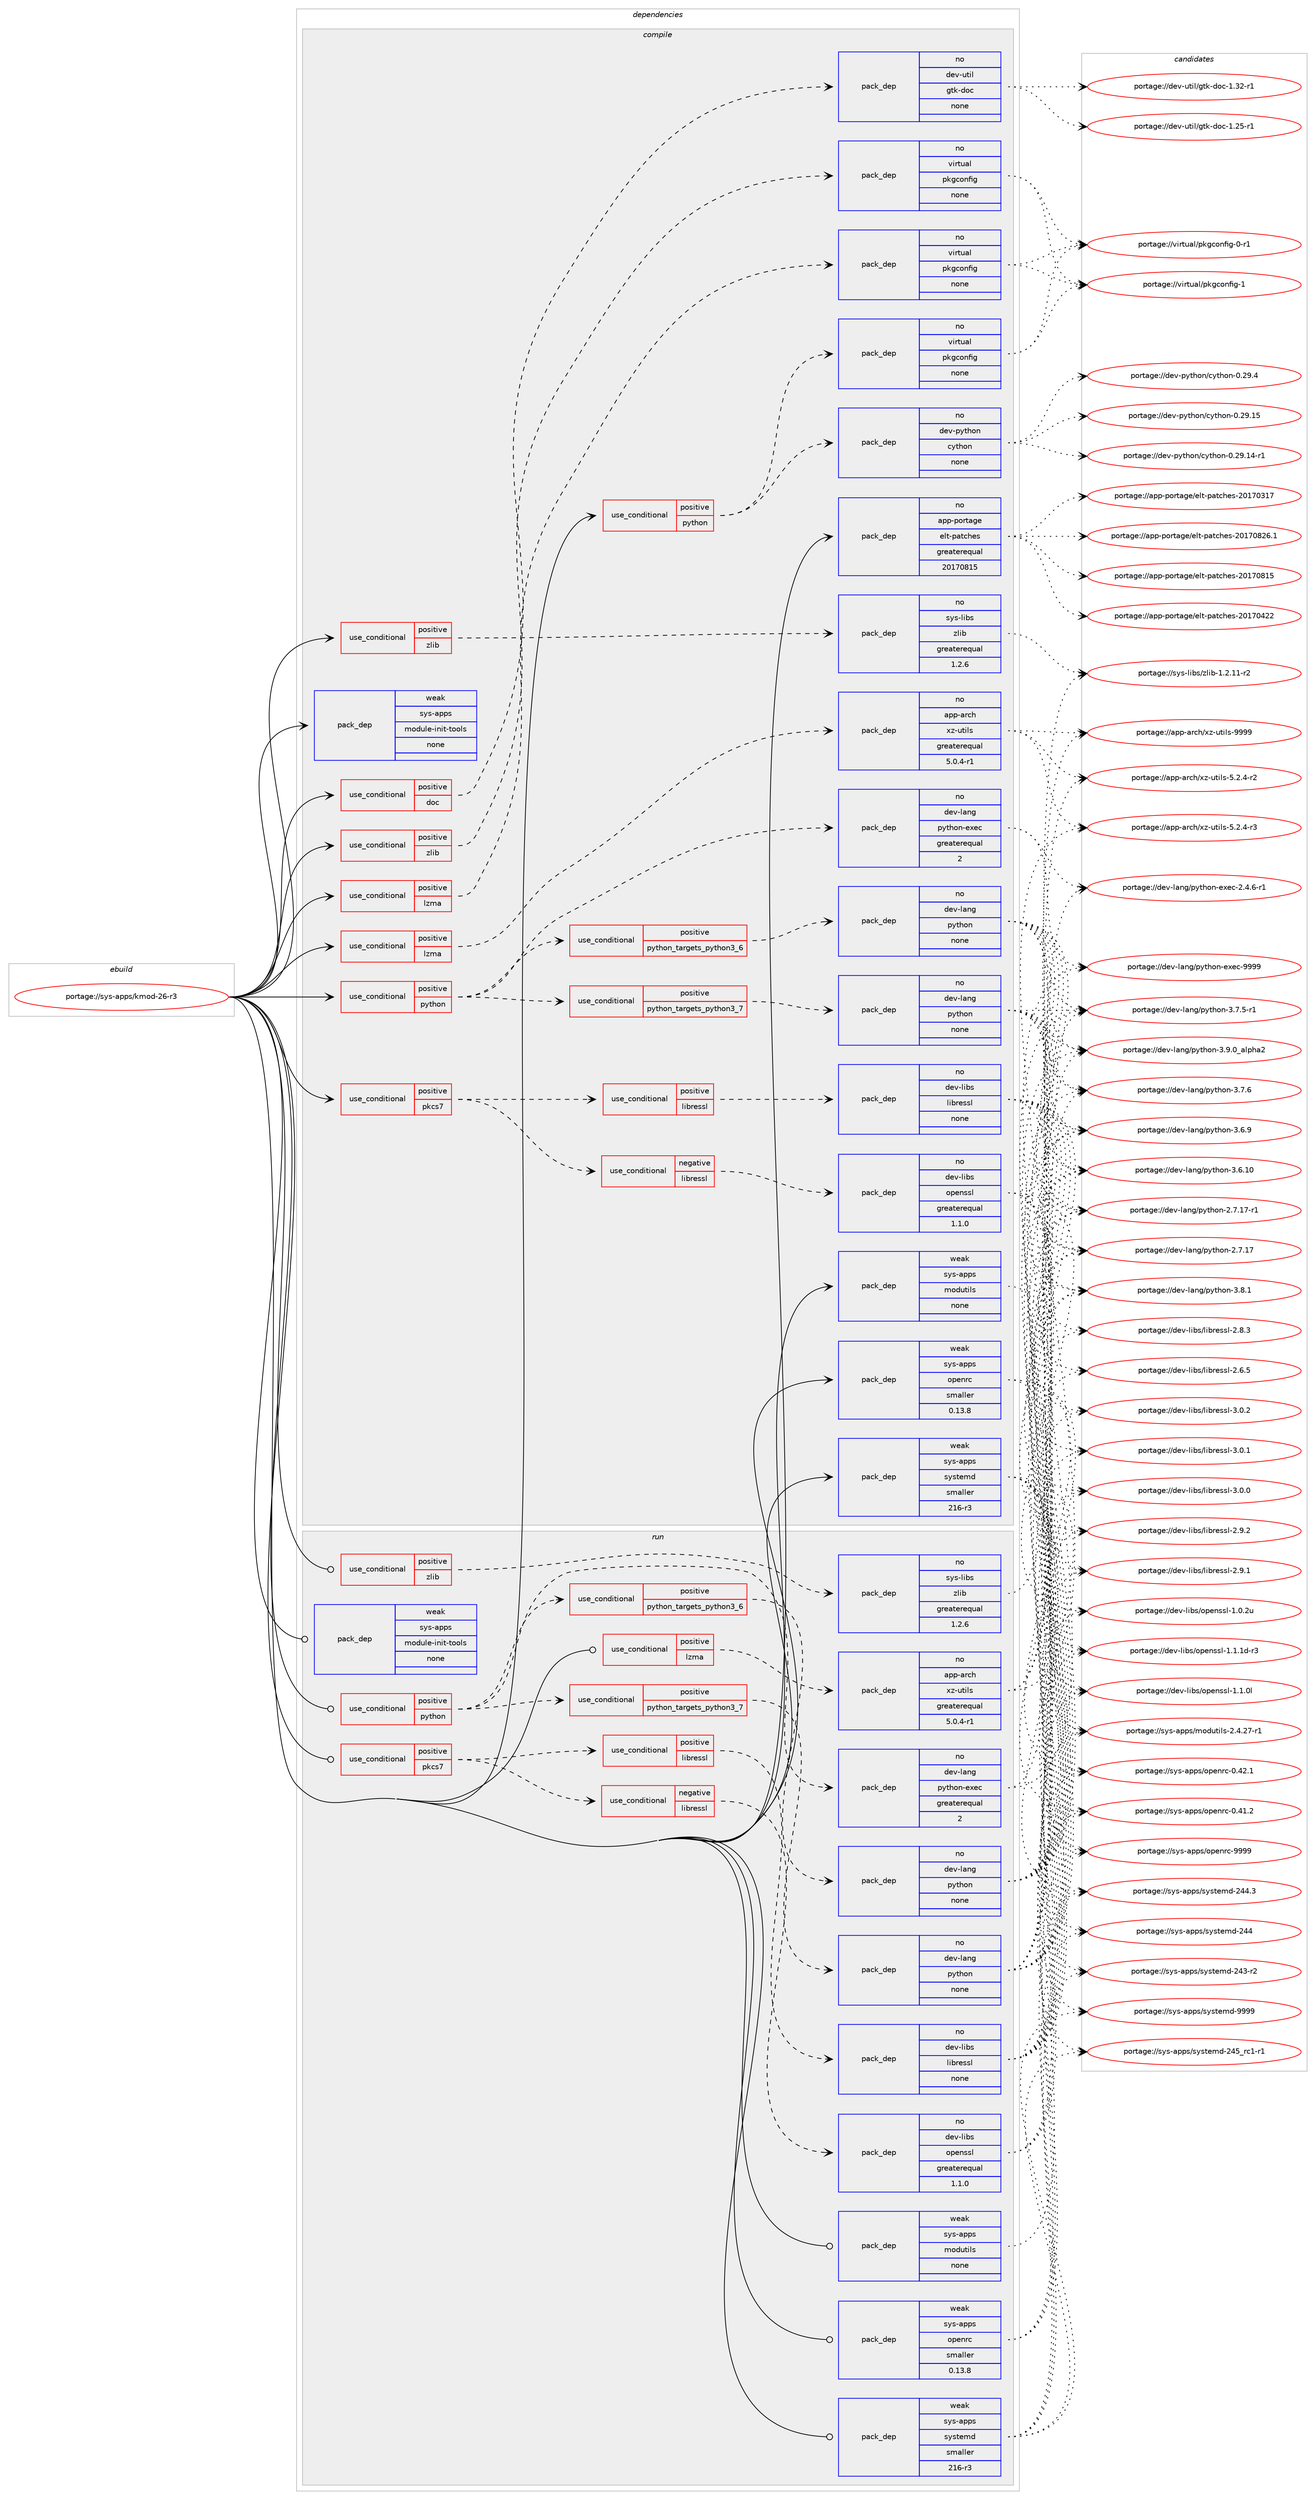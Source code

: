 digraph prolog {

# *************
# Graph options
# *************

newrank=true;
concentrate=true;
compound=true;
graph [rankdir=LR,fontname=Helvetica,fontsize=10,ranksep=1.5];#, ranksep=2.5, nodesep=0.2];
edge  [arrowhead=vee];
node  [fontname=Helvetica,fontsize=10];

# **********
# The ebuild
# **********

subgraph cluster_leftcol {
color=gray;
rank=same;
label=<<i>ebuild</i>>;
id [label="portage://sys-apps/kmod-26-r3", color=red, width=4, href="../sys-apps/kmod-26-r3.svg"];
}

# ****************
# The dependencies
# ****************

subgraph cluster_midcol {
color=gray;
label=<<i>dependencies</i>>;
subgraph cluster_compile {
fillcolor="#eeeeee";
style=filled;
label=<<i>compile</i>>;
subgraph cond9142 {
dependency43656 [label=<<TABLE BORDER="0" CELLBORDER="1" CELLSPACING="0" CELLPADDING="4"><TR><TD ROWSPAN="3" CELLPADDING="10">use_conditional</TD></TR><TR><TD>positive</TD></TR><TR><TD>doc</TD></TR></TABLE>>, shape=none, color=red];
subgraph pack33495 {
dependency43657 [label=<<TABLE BORDER="0" CELLBORDER="1" CELLSPACING="0" CELLPADDING="4" WIDTH="220"><TR><TD ROWSPAN="6" CELLPADDING="30">pack_dep</TD></TR><TR><TD WIDTH="110">no</TD></TR><TR><TD>dev-util</TD></TR><TR><TD>gtk-doc</TD></TR><TR><TD>none</TD></TR><TR><TD></TD></TR></TABLE>>, shape=none, color=blue];
}
dependency43656:e -> dependency43657:w [weight=20,style="dashed",arrowhead="vee"];
}
id:e -> dependency43656:w [weight=20,style="solid",arrowhead="vee"];
subgraph cond9143 {
dependency43658 [label=<<TABLE BORDER="0" CELLBORDER="1" CELLSPACING="0" CELLPADDING="4"><TR><TD ROWSPAN="3" CELLPADDING="10">use_conditional</TD></TR><TR><TD>positive</TD></TR><TR><TD>lzma</TD></TR></TABLE>>, shape=none, color=red];
subgraph pack33496 {
dependency43659 [label=<<TABLE BORDER="0" CELLBORDER="1" CELLSPACING="0" CELLPADDING="4" WIDTH="220"><TR><TD ROWSPAN="6" CELLPADDING="30">pack_dep</TD></TR><TR><TD WIDTH="110">no</TD></TR><TR><TD>app-arch</TD></TR><TR><TD>xz-utils</TD></TR><TR><TD>greaterequal</TD></TR><TR><TD>5.0.4-r1</TD></TR></TABLE>>, shape=none, color=blue];
}
dependency43658:e -> dependency43659:w [weight=20,style="dashed",arrowhead="vee"];
}
id:e -> dependency43658:w [weight=20,style="solid",arrowhead="vee"];
subgraph cond9144 {
dependency43660 [label=<<TABLE BORDER="0" CELLBORDER="1" CELLSPACING="0" CELLPADDING="4"><TR><TD ROWSPAN="3" CELLPADDING="10">use_conditional</TD></TR><TR><TD>positive</TD></TR><TR><TD>lzma</TD></TR></TABLE>>, shape=none, color=red];
subgraph pack33497 {
dependency43661 [label=<<TABLE BORDER="0" CELLBORDER="1" CELLSPACING="0" CELLPADDING="4" WIDTH="220"><TR><TD ROWSPAN="6" CELLPADDING="30">pack_dep</TD></TR><TR><TD WIDTH="110">no</TD></TR><TR><TD>virtual</TD></TR><TR><TD>pkgconfig</TD></TR><TR><TD>none</TD></TR><TR><TD></TD></TR></TABLE>>, shape=none, color=blue];
}
dependency43660:e -> dependency43661:w [weight=20,style="dashed",arrowhead="vee"];
}
id:e -> dependency43660:w [weight=20,style="solid",arrowhead="vee"];
subgraph cond9145 {
dependency43662 [label=<<TABLE BORDER="0" CELLBORDER="1" CELLSPACING="0" CELLPADDING="4"><TR><TD ROWSPAN="3" CELLPADDING="10">use_conditional</TD></TR><TR><TD>positive</TD></TR><TR><TD>pkcs7</TD></TR></TABLE>>, shape=none, color=red];
subgraph cond9146 {
dependency43663 [label=<<TABLE BORDER="0" CELLBORDER="1" CELLSPACING="0" CELLPADDING="4"><TR><TD ROWSPAN="3" CELLPADDING="10">use_conditional</TD></TR><TR><TD>negative</TD></TR><TR><TD>libressl</TD></TR></TABLE>>, shape=none, color=red];
subgraph pack33498 {
dependency43664 [label=<<TABLE BORDER="0" CELLBORDER="1" CELLSPACING="0" CELLPADDING="4" WIDTH="220"><TR><TD ROWSPAN="6" CELLPADDING="30">pack_dep</TD></TR><TR><TD WIDTH="110">no</TD></TR><TR><TD>dev-libs</TD></TR><TR><TD>openssl</TD></TR><TR><TD>greaterequal</TD></TR><TR><TD>1.1.0</TD></TR></TABLE>>, shape=none, color=blue];
}
dependency43663:e -> dependency43664:w [weight=20,style="dashed",arrowhead="vee"];
}
dependency43662:e -> dependency43663:w [weight=20,style="dashed",arrowhead="vee"];
subgraph cond9147 {
dependency43665 [label=<<TABLE BORDER="0" CELLBORDER="1" CELLSPACING="0" CELLPADDING="4"><TR><TD ROWSPAN="3" CELLPADDING="10">use_conditional</TD></TR><TR><TD>positive</TD></TR><TR><TD>libressl</TD></TR></TABLE>>, shape=none, color=red];
subgraph pack33499 {
dependency43666 [label=<<TABLE BORDER="0" CELLBORDER="1" CELLSPACING="0" CELLPADDING="4" WIDTH="220"><TR><TD ROWSPAN="6" CELLPADDING="30">pack_dep</TD></TR><TR><TD WIDTH="110">no</TD></TR><TR><TD>dev-libs</TD></TR><TR><TD>libressl</TD></TR><TR><TD>none</TD></TR><TR><TD></TD></TR></TABLE>>, shape=none, color=blue];
}
dependency43665:e -> dependency43666:w [weight=20,style="dashed",arrowhead="vee"];
}
dependency43662:e -> dependency43665:w [weight=20,style="dashed",arrowhead="vee"];
}
id:e -> dependency43662:w [weight=20,style="solid",arrowhead="vee"];
subgraph cond9148 {
dependency43667 [label=<<TABLE BORDER="0" CELLBORDER="1" CELLSPACING="0" CELLPADDING="4"><TR><TD ROWSPAN="3" CELLPADDING="10">use_conditional</TD></TR><TR><TD>positive</TD></TR><TR><TD>python</TD></TR></TABLE>>, shape=none, color=red];
subgraph cond9149 {
dependency43668 [label=<<TABLE BORDER="0" CELLBORDER="1" CELLSPACING="0" CELLPADDING="4"><TR><TD ROWSPAN="3" CELLPADDING="10">use_conditional</TD></TR><TR><TD>positive</TD></TR><TR><TD>python_targets_python3_6</TD></TR></TABLE>>, shape=none, color=red];
subgraph pack33500 {
dependency43669 [label=<<TABLE BORDER="0" CELLBORDER="1" CELLSPACING="0" CELLPADDING="4" WIDTH="220"><TR><TD ROWSPAN="6" CELLPADDING="30">pack_dep</TD></TR><TR><TD WIDTH="110">no</TD></TR><TR><TD>dev-lang</TD></TR><TR><TD>python</TD></TR><TR><TD>none</TD></TR><TR><TD></TD></TR></TABLE>>, shape=none, color=blue];
}
dependency43668:e -> dependency43669:w [weight=20,style="dashed",arrowhead="vee"];
}
dependency43667:e -> dependency43668:w [weight=20,style="dashed",arrowhead="vee"];
subgraph cond9150 {
dependency43670 [label=<<TABLE BORDER="0" CELLBORDER="1" CELLSPACING="0" CELLPADDING="4"><TR><TD ROWSPAN="3" CELLPADDING="10">use_conditional</TD></TR><TR><TD>positive</TD></TR><TR><TD>python_targets_python3_7</TD></TR></TABLE>>, shape=none, color=red];
subgraph pack33501 {
dependency43671 [label=<<TABLE BORDER="0" CELLBORDER="1" CELLSPACING="0" CELLPADDING="4" WIDTH="220"><TR><TD ROWSPAN="6" CELLPADDING="30">pack_dep</TD></TR><TR><TD WIDTH="110">no</TD></TR><TR><TD>dev-lang</TD></TR><TR><TD>python</TD></TR><TR><TD>none</TD></TR><TR><TD></TD></TR></TABLE>>, shape=none, color=blue];
}
dependency43670:e -> dependency43671:w [weight=20,style="dashed",arrowhead="vee"];
}
dependency43667:e -> dependency43670:w [weight=20,style="dashed",arrowhead="vee"];
subgraph pack33502 {
dependency43672 [label=<<TABLE BORDER="0" CELLBORDER="1" CELLSPACING="0" CELLPADDING="4" WIDTH="220"><TR><TD ROWSPAN="6" CELLPADDING="30">pack_dep</TD></TR><TR><TD WIDTH="110">no</TD></TR><TR><TD>dev-lang</TD></TR><TR><TD>python-exec</TD></TR><TR><TD>greaterequal</TD></TR><TR><TD>2</TD></TR></TABLE>>, shape=none, color=blue];
}
dependency43667:e -> dependency43672:w [weight=20,style="dashed",arrowhead="vee"];
}
id:e -> dependency43667:w [weight=20,style="solid",arrowhead="vee"];
subgraph cond9151 {
dependency43673 [label=<<TABLE BORDER="0" CELLBORDER="1" CELLSPACING="0" CELLPADDING="4"><TR><TD ROWSPAN="3" CELLPADDING="10">use_conditional</TD></TR><TR><TD>positive</TD></TR><TR><TD>python</TD></TR></TABLE>>, shape=none, color=red];
subgraph pack33503 {
dependency43674 [label=<<TABLE BORDER="0" CELLBORDER="1" CELLSPACING="0" CELLPADDING="4" WIDTH="220"><TR><TD ROWSPAN="6" CELLPADDING="30">pack_dep</TD></TR><TR><TD WIDTH="110">no</TD></TR><TR><TD>dev-python</TD></TR><TR><TD>cython</TD></TR><TR><TD>none</TD></TR><TR><TD></TD></TR></TABLE>>, shape=none, color=blue];
}
dependency43673:e -> dependency43674:w [weight=20,style="dashed",arrowhead="vee"];
subgraph pack33504 {
dependency43675 [label=<<TABLE BORDER="0" CELLBORDER="1" CELLSPACING="0" CELLPADDING="4" WIDTH="220"><TR><TD ROWSPAN="6" CELLPADDING="30">pack_dep</TD></TR><TR><TD WIDTH="110">no</TD></TR><TR><TD>virtual</TD></TR><TR><TD>pkgconfig</TD></TR><TR><TD>none</TD></TR><TR><TD></TD></TR></TABLE>>, shape=none, color=blue];
}
dependency43673:e -> dependency43675:w [weight=20,style="dashed",arrowhead="vee"];
}
id:e -> dependency43673:w [weight=20,style="solid",arrowhead="vee"];
subgraph cond9152 {
dependency43676 [label=<<TABLE BORDER="0" CELLBORDER="1" CELLSPACING="0" CELLPADDING="4"><TR><TD ROWSPAN="3" CELLPADDING="10">use_conditional</TD></TR><TR><TD>positive</TD></TR><TR><TD>zlib</TD></TR></TABLE>>, shape=none, color=red];
subgraph pack33505 {
dependency43677 [label=<<TABLE BORDER="0" CELLBORDER="1" CELLSPACING="0" CELLPADDING="4" WIDTH="220"><TR><TD ROWSPAN="6" CELLPADDING="30">pack_dep</TD></TR><TR><TD WIDTH="110">no</TD></TR><TR><TD>sys-libs</TD></TR><TR><TD>zlib</TD></TR><TR><TD>greaterequal</TD></TR><TR><TD>1.2.6</TD></TR></TABLE>>, shape=none, color=blue];
}
dependency43676:e -> dependency43677:w [weight=20,style="dashed",arrowhead="vee"];
}
id:e -> dependency43676:w [weight=20,style="solid",arrowhead="vee"];
subgraph cond9153 {
dependency43678 [label=<<TABLE BORDER="0" CELLBORDER="1" CELLSPACING="0" CELLPADDING="4"><TR><TD ROWSPAN="3" CELLPADDING="10">use_conditional</TD></TR><TR><TD>positive</TD></TR><TR><TD>zlib</TD></TR></TABLE>>, shape=none, color=red];
subgraph pack33506 {
dependency43679 [label=<<TABLE BORDER="0" CELLBORDER="1" CELLSPACING="0" CELLPADDING="4" WIDTH="220"><TR><TD ROWSPAN="6" CELLPADDING="30">pack_dep</TD></TR><TR><TD WIDTH="110">no</TD></TR><TR><TD>virtual</TD></TR><TR><TD>pkgconfig</TD></TR><TR><TD>none</TD></TR><TR><TD></TD></TR></TABLE>>, shape=none, color=blue];
}
dependency43678:e -> dependency43679:w [weight=20,style="dashed",arrowhead="vee"];
}
id:e -> dependency43678:w [weight=20,style="solid",arrowhead="vee"];
subgraph pack33507 {
dependency43680 [label=<<TABLE BORDER="0" CELLBORDER="1" CELLSPACING="0" CELLPADDING="4" WIDTH="220"><TR><TD ROWSPAN="6" CELLPADDING="30">pack_dep</TD></TR><TR><TD WIDTH="110">no</TD></TR><TR><TD>app-portage</TD></TR><TR><TD>elt-patches</TD></TR><TR><TD>greaterequal</TD></TR><TR><TD>20170815</TD></TR></TABLE>>, shape=none, color=blue];
}
id:e -> dependency43680:w [weight=20,style="solid",arrowhead="vee"];
subgraph pack33508 {
dependency43681 [label=<<TABLE BORDER="0" CELLBORDER="1" CELLSPACING="0" CELLPADDING="4" WIDTH="220"><TR><TD ROWSPAN="6" CELLPADDING="30">pack_dep</TD></TR><TR><TD WIDTH="110">weak</TD></TR><TR><TD>sys-apps</TD></TR><TR><TD>module-init-tools</TD></TR><TR><TD>none</TD></TR><TR><TD></TD></TR></TABLE>>, shape=none, color=blue];
}
id:e -> dependency43681:w [weight=20,style="solid",arrowhead="vee"];
subgraph pack33509 {
dependency43682 [label=<<TABLE BORDER="0" CELLBORDER="1" CELLSPACING="0" CELLPADDING="4" WIDTH="220"><TR><TD ROWSPAN="6" CELLPADDING="30">pack_dep</TD></TR><TR><TD WIDTH="110">weak</TD></TR><TR><TD>sys-apps</TD></TR><TR><TD>modutils</TD></TR><TR><TD>none</TD></TR><TR><TD></TD></TR></TABLE>>, shape=none, color=blue];
}
id:e -> dependency43682:w [weight=20,style="solid",arrowhead="vee"];
subgraph pack33510 {
dependency43683 [label=<<TABLE BORDER="0" CELLBORDER="1" CELLSPACING="0" CELLPADDING="4" WIDTH="220"><TR><TD ROWSPAN="6" CELLPADDING="30">pack_dep</TD></TR><TR><TD WIDTH="110">weak</TD></TR><TR><TD>sys-apps</TD></TR><TR><TD>openrc</TD></TR><TR><TD>smaller</TD></TR><TR><TD>0.13.8</TD></TR></TABLE>>, shape=none, color=blue];
}
id:e -> dependency43683:w [weight=20,style="solid",arrowhead="vee"];
subgraph pack33511 {
dependency43684 [label=<<TABLE BORDER="0" CELLBORDER="1" CELLSPACING="0" CELLPADDING="4" WIDTH="220"><TR><TD ROWSPAN="6" CELLPADDING="30">pack_dep</TD></TR><TR><TD WIDTH="110">weak</TD></TR><TR><TD>sys-apps</TD></TR><TR><TD>systemd</TD></TR><TR><TD>smaller</TD></TR><TR><TD>216-r3</TD></TR></TABLE>>, shape=none, color=blue];
}
id:e -> dependency43684:w [weight=20,style="solid",arrowhead="vee"];
}
subgraph cluster_compileandrun {
fillcolor="#eeeeee";
style=filled;
label=<<i>compile and run</i>>;
}
subgraph cluster_run {
fillcolor="#eeeeee";
style=filled;
label=<<i>run</i>>;
subgraph cond9154 {
dependency43685 [label=<<TABLE BORDER="0" CELLBORDER="1" CELLSPACING="0" CELLPADDING="4"><TR><TD ROWSPAN="3" CELLPADDING="10">use_conditional</TD></TR><TR><TD>positive</TD></TR><TR><TD>lzma</TD></TR></TABLE>>, shape=none, color=red];
subgraph pack33512 {
dependency43686 [label=<<TABLE BORDER="0" CELLBORDER="1" CELLSPACING="0" CELLPADDING="4" WIDTH="220"><TR><TD ROWSPAN="6" CELLPADDING="30">pack_dep</TD></TR><TR><TD WIDTH="110">no</TD></TR><TR><TD>app-arch</TD></TR><TR><TD>xz-utils</TD></TR><TR><TD>greaterequal</TD></TR><TR><TD>5.0.4-r1</TD></TR></TABLE>>, shape=none, color=blue];
}
dependency43685:e -> dependency43686:w [weight=20,style="dashed",arrowhead="vee"];
}
id:e -> dependency43685:w [weight=20,style="solid",arrowhead="odot"];
subgraph cond9155 {
dependency43687 [label=<<TABLE BORDER="0" CELLBORDER="1" CELLSPACING="0" CELLPADDING="4"><TR><TD ROWSPAN="3" CELLPADDING="10">use_conditional</TD></TR><TR><TD>positive</TD></TR><TR><TD>pkcs7</TD></TR></TABLE>>, shape=none, color=red];
subgraph cond9156 {
dependency43688 [label=<<TABLE BORDER="0" CELLBORDER="1" CELLSPACING="0" CELLPADDING="4"><TR><TD ROWSPAN="3" CELLPADDING="10">use_conditional</TD></TR><TR><TD>negative</TD></TR><TR><TD>libressl</TD></TR></TABLE>>, shape=none, color=red];
subgraph pack33513 {
dependency43689 [label=<<TABLE BORDER="0" CELLBORDER="1" CELLSPACING="0" CELLPADDING="4" WIDTH="220"><TR><TD ROWSPAN="6" CELLPADDING="30">pack_dep</TD></TR><TR><TD WIDTH="110">no</TD></TR><TR><TD>dev-libs</TD></TR><TR><TD>openssl</TD></TR><TR><TD>greaterequal</TD></TR><TR><TD>1.1.0</TD></TR></TABLE>>, shape=none, color=blue];
}
dependency43688:e -> dependency43689:w [weight=20,style="dashed",arrowhead="vee"];
}
dependency43687:e -> dependency43688:w [weight=20,style="dashed",arrowhead="vee"];
subgraph cond9157 {
dependency43690 [label=<<TABLE BORDER="0" CELLBORDER="1" CELLSPACING="0" CELLPADDING="4"><TR><TD ROWSPAN="3" CELLPADDING="10">use_conditional</TD></TR><TR><TD>positive</TD></TR><TR><TD>libressl</TD></TR></TABLE>>, shape=none, color=red];
subgraph pack33514 {
dependency43691 [label=<<TABLE BORDER="0" CELLBORDER="1" CELLSPACING="0" CELLPADDING="4" WIDTH="220"><TR><TD ROWSPAN="6" CELLPADDING="30">pack_dep</TD></TR><TR><TD WIDTH="110">no</TD></TR><TR><TD>dev-libs</TD></TR><TR><TD>libressl</TD></TR><TR><TD>none</TD></TR><TR><TD></TD></TR></TABLE>>, shape=none, color=blue];
}
dependency43690:e -> dependency43691:w [weight=20,style="dashed",arrowhead="vee"];
}
dependency43687:e -> dependency43690:w [weight=20,style="dashed",arrowhead="vee"];
}
id:e -> dependency43687:w [weight=20,style="solid",arrowhead="odot"];
subgraph cond9158 {
dependency43692 [label=<<TABLE BORDER="0" CELLBORDER="1" CELLSPACING="0" CELLPADDING="4"><TR><TD ROWSPAN="3" CELLPADDING="10">use_conditional</TD></TR><TR><TD>positive</TD></TR><TR><TD>python</TD></TR></TABLE>>, shape=none, color=red];
subgraph cond9159 {
dependency43693 [label=<<TABLE BORDER="0" CELLBORDER="1" CELLSPACING="0" CELLPADDING="4"><TR><TD ROWSPAN="3" CELLPADDING="10">use_conditional</TD></TR><TR><TD>positive</TD></TR><TR><TD>python_targets_python3_6</TD></TR></TABLE>>, shape=none, color=red];
subgraph pack33515 {
dependency43694 [label=<<TABLE BORDER="0" CELLBORDER="1" CELLSPACING="0" CELLPADDING="4" WIDTH="220"><TR><TD ROWSPAN="6" CELLPADDING="30">pack_dep</TD></TR><TR><TD WIDTH="110">no</TD></TR><TR><TD>dev-lang</TD></TR><TR><TD>python</TD></TR><TR><TD>none</TD></TR><TR><TD></TD></TR></TABLE>>, shape=none, color=blue];
}
dependency43693:e -> dependency43694:w [weight=20,style="dashed",arrowhead="vee"];
}
dependency43692:e -> dependency43693:w [weight=20,style="dashed",arrowhead="vee"];
subgraph cond9160 {
dependency43695 [label=<<TABLE BORDER="0" CELLBORDER="1" CELLSPACING="0" CELLPADDING="4"><TR><TD ROWSPAN="3" CELLPADDING="10">use_conditional</TD></TR><TR><TD>positive</TD></TR><TR><TD>python_targets_python3_7</TD></TR></TABLE>>, shape=none, color=red];
subgraph pack33516 {
dependency43696 [label=<<TABLE BORDER="0" CELLBORDER="1" CELLSPACING="0" CELLPADDING="4" WIDTH="220"><TR><TD ROWSPAN="6" CELLPADDING="30">pack_dep</TD></TR><TR><TD WIDTH="110">no</TD></TR><TR><TD>dev-lang</TD></TR><TR><TD>python</TD></TR><TR><TD>none</TD></TR><TR><TD></TD></TR></TABLE>>, shape=none, color=blue];
}
dependency43695:e -> dependency43696:w [weight=20,style="dashed",arrowhead="vee"];
}
dependency43692:e -> dependency43695:w [weight=20,style="dashed",arrowhead="vee"];
subgraph pack33517 {
dependency43697 [label=<<TABLE BORDER="0" CELLBORDER="1" CELLSPACING="0" CELLPADDING="4" WIDTH="220"><TR><TD ROWSPAN="6" CELLPADDING="30">pack_dep</TD></TR><TR><TD WIDTH="110">no</TD></TR><TR><TD>dev-lang</TD></TR><TR><TD>python-exec</TD></TR><TR><TD>greaterequal</TD></TR><TR><TD>2</TD></TR></TABLE>>, shape=none, color=blue];
}
dependency43692:e -> dependency43697:w [weight=20,style="dashed",arrowhead="vee"];
}
id:e -> dependency43692:w [weight=20,style="solid",arrowhead="odot"];
subgraph cond9161 {
dependency43698 [label=<<TABLE BORDER="0" CELLBORDER="1" CELLSPACING="0" CELLPADDING="4"><TR><TD ROWSPAN="3" CELLPADDING="10">use_conditional</TD></TR><TR><TD>positive</TD></TR><TR><TD>zlib</TD></TR></TABLE>>, shape=none, color=red];
subgraph pack33518 {
dependency43699 [label=<<TABLE BORDER="0" CELLBORDER="1" CELLSPACING="0" CELLPADDING="4" WIDTH="220"><TR><TD ROWSPAN="6" CELLPADDING="30">pack_dep</TD></TR><TR><TD WIDTH="110">no</TD></TR><TR><TD>sys-libs</TD></TR><TR><TD>zlib</TD></TR><TR><TD>greaterequal</TD></TR><TR><TD>1.2.6</TD></TR></TABLE>>, shape=none, color=blue];
}
dependency43698:e -> dependency43699:w [weight=20,style="dashed",arrowhead="vee"];
}
id:e -> dependency43698:w [weight=20,style="solid",arrowhead="odot"];
subgraph pack33519 {
dependency43700 [label=<<TABLE BORDER="0" CELLBORDER="1" CELLSPACING="0" CELLPADDING="4" WIDTH="220"><TR><TD ROWSPAN="6" CELLPADDING="30">pack_dep</TD></TR><TR><TD WIDTH="110">weak</TD></TR><TR><TD>sys-apps</TD></TR><TR><TD>module-init-tools</TD></TR><TR><TD>none</TD></TR><TR><TD></TD></TR></TABLE>>, shape=none, color=blue];
}
id:e -> dependency43700:w [weight=20,style="solid",arrowhead="odot"];
subgraph pack33520 {
dependency43701 [label=<<TABLE BORDER="0" CELLBORDER="1" CELLSPACING="0" CELLPADDING="4" WIDTH="220"><TR><TD ROWSPAN="6" CELLPADDING="30">pack_dep</TD></TR><TR><TD WIDTH="110">weak</TD></TR><TR><TD>sys-apps</TD></TR><TR><TD>modutils</TD></TR><TR><TD>none</TD></TR><TR><TD></TD></TR></TABLE>>, shape=none, color=blue];
}
id:e -> dependency43701:w [weight=20,style="solid",arrowhead="odot"];
subgraph pack33521 {
dependency43702 [label=<<TABLE BORDER="0" CELLBORDER="1" CELLSPACING="0" CELLPADDING="4" WIDTH="220"><TR><TD ROWSPAN="6" CELLPADDING="30">pack_dep</TD></TR><TR><TD WIDTH="110">weak</TD></TR><TR><TD>sys-apps</TD></TR><TR><TD>openrc</TD></TR><TR><TD>smaller</TD></TR><TR><TD>0.13.8</TD></TR></TABLE>>, shape=none, color=blue];
}
id:e -> dependency43702:w [weight=20,style="solid",arrowhead="odot"];
subgraph pack33522 {
dependency43703 [label=<<TABLE BORDER="0" CELLBORDER="1" CELLSPACING="0" CELLPADDING="4" WIDTH="220"><TR><TD ROWSPAN="6" CELLPADDING="30">pack_dep</TD></TR><TR><TD WIDTH="110">weak</TD></TR><TR><TD>sys-apps</TD></TR><TR><TD>systemd</TD></TR><TR><TD>smaller</TD></TR><TR><TD>216-r3</TD></TR></TABLE>>, shape=none, color=blue];
}
id:e -> dependency43703:w [weight=20,style="solid",arrowhead="odot"];
}
}

# **************
# The candidates
# **************

subgraph cluster_choices {
rank=same;
color=gray;
label=<<i>candidates</i>>;

subgraph choice33495 {
color=black;
nodesep=1;
choice1001011184511711610510847103116107451001119945494651504511449 [label="portage://dev-util/gtk-doc-1.32-r1", color=red, width=4,href="../dev-util/gtk-doc-1.32-r1.svg"];
choice1001011184511711610510847103116107451001119945494650534511449 [label="portage://dev-util/gtk-doc-1.25-r1", color=red, width=4,href="../dev-util/gtk-doc-1.25-r1.svg"];
dependency43657:e -> choice1001011184511711610510847103116107451001119945494651504511449:w [style=dotted,weight="100"];
dependency43657:e -> choice1001011184511711610510847103116107451001119945494650534511449:w [style=dotted,weight="100"];
}
subgraph choice33496 {
color=black;
nodesep=1;
choice9711211245971149910447120122451171161051081154557575757 [label="portage://app-arch/xz-utils-9999", color=red, width=4,href="../app-arch/xz-utils-9999.svg"];
choice9711211245971149910447120122451171161051081154553465046524511451 [label="portage://app-arch/xz-utils-5.2.4-r3", color=red, width=4,href="../app-arch/xz-utils-5.2.4-r3.svg"];
choice9711211245971149910447120122451171161051081154553465046524511450 [label="portage://app-arch/xz-utils-5.2.4-r2", color=red, width=4,href="../app-arch/xz-utils-5.2.4-r2.svg"];
dependency43659:e -> choice9711211245971149910447120122451171161051081154557575757:w [style=dotted,weight="100"];
dependency43659:e -> choice9711211245971149910447120122451171161051081154553465046524511451:w [style=dotted,weight="100"];
dependency43659:e -> choice9711211245971149910447120122451171161051081154553465046524511450:w [style=dotted,weight="100"];
}
subgraph choice33497 {
color=black;
nodesep=1;
choice1181051141161179710847112107103991111101021051034549 [label="portage://virtual/pkgconfig-1", color=red, width=4,href="../virtual/pkgconfig-1.svg"];
choice11810511411611797108471121071039911111010210510345484511449 [label="portage://virtual/pkgconfig-0-r1", color=red, width=4,href="../virtual/pkgconfig-0-r1.svg"];
dependency43661:e -> choice1181051141161179710847112107103991111101021051034549:w [style=dotted,weight="100"];
dependency43661:e -> choice11810511411611797108471121071039911111010210510345484511449:w [style=dotted,weight="100"];
}
subgraph choice33498 {
color=black;
nodesep=1;
choice1001011184510810598115471111121011101151151084549464946491004511451 [label="portage://dev-libs/openssl-1.1.1d-r3", color=red, width=4,href="../dev-libs/openssl-1.1.1d-r3.svg"];
choice100101118451081059811547111112101110115115108454946494648108 [label="portage://dev-libs/openssl-1.1.0l", color=red, width=4,href="../dev-libs/openssl-1.1.0l.svg"];
choice100101118451081059811547111112101110115115108454946484650117 [label="portage://dev-libs/openssl-1.0.2u", color=red, width=4,href="../dev-libs/openssl-1.0.2u.svg"];
dependency43664:e -> choice1001011184510810598115471111121011101151151084549464946491004511451:w [style=dotted,weight="100"];
dependency43664:e -> choice100101118451081059811547111112101110115115108454946494648108:w [style=dotted,weight="100"];
dependency43664:e -> choice100101118451081059811547111112101110115115108454946484650117:w [style=dotted,weight="100"];
}
subgraph choice33499 {
color=black;
nodesep=1;
choice10010111845108105981154710810598114101115115108455146484650 [label="portage://dev-libs/libressl-3.0.2", color=red, width=4,href="../dev-libs/libressl-3.0.2.svg"];
choice10010111845108105981154710810598114101115115108455146484649 [label="portage://dev-libs/libressl-3.0.1", color=red, width=4,href="../dev-libs/libressl-3.0.1.svg"];
choice10010111845108105981154710810598114101115115108455146484648 [label="portage://dev-libs/libressl-3.0.0", color=red, width=4,href="../dev-libs/libressl-3.0.0.svg"];
choice10010111845108105981154710810598114101115115108455046574650 [label="portage://dev-libs/libressl-2.9.2", color=red, width=4,href="../dev-libs/libressl-2.9.2.svg"];
choice10010111845108105981154710810598114101115115108455046574649 [label="portage://dev-libs/libressl-2.9.1", color=red, width=4,href="../dev-libs/libressl-2.9.1.svg"];
choice10010111845108105981154710810598114101115115108455046564651 [label="portage://dev-libs/libressl-2.8.3", color=red, width=4,href="../dev-libs/libressl-2.8.3.svg"];
choice10010111845108105981154710810598114101115115108455046544653 [label="portage://dev-libs/libressl-2.6.5", color=red, width=4,href="../dev-libs/libressl-2.6.5.svg"];
dependency43666:e -> choice10010111845108105981154710810598114101115115108455146484650:w [style=dotted,weight="100"];
dependency43666:e -> choice10010111845108105981154710810598114101115115108455146484649:w [style=dotted,weight="100"];
dependency43666:e -> choice10010111845108105981154710810598114101115115108455146484648:w [style=dotted,weight="100"];
dependency43666:e -> choice10010111845108105981154710810598114101115115108455046574650:w [style=dotted,weight="100"];
dependency43666:e -> choice10010111845108105981154710810598114101115115108455046574649:w [style=dotted,weight="100"];
dependency43666:e -> choice10010111845108105981154710810598114101115115108455046564651:w [style=dotted,weight="100"];
dependency43666:e -> choice10010111845108105981154710810598114101115115108455046544653:w [style=dotted,weight="100"];
}
subgraph choice33500 {
color=black;
nodesep=1;
choice10010111845108971101034711212111610411111045514657464895971081121049750 [label="portage://dev-lang/python-3.9.0_alpha2", color=red, width=4,href="../dev-lang/python-3.9.0_alpha2.svg"];
choice100101118451089711010347112121116104111110455146564649 [label="portage://dev-lang/python-3.8.1", color=red, width=4,href="../dev-lang/python-3.8.1.svg"];
choice100101118451089711010347112121116104111110455146554654 [label="portage://dev-lang/python-3.7.6", color=red, width=4,href="../dev-lang/python-3.7.6.svg"];
choice1001011184510897110103471121211161041111104551465546534511449 [label="portage://dev-lang/python-3.7.5-r1", color=red, width=4,href="../dev-lang/python-3.7.5-r1.svg"];
choice100101118451089711010347112121116104111110455146544657 [label="portage://dev-lang/python-3.6.9", color=red, width=4,href="../dev-lang/python-3.6.9.svg"];
choice10010111845108971101034711212111610411111045514654464948 [label="portage://dev-lang/python-3.6.10", color=red, width=4,href="../dev-lang/python-3.6.10.svg"];
choice100101118451089711010347112121116104111110455046554649554511449 [label="portage://dev-lang/python-2.7.17-r1", color=red, width=4,href="../dev-lang/python-2.7.17-r1.svg"];
choice10010111845108971101034711212111610411111045504655464955 [label="portage://dev-lang/python-2.7.17", color=red, width=4,href="../dev-lang/python-2.7.17.svg"];
dependency43669:e -> choice10010111845108971101034711212111610411111045514657464895971081121049750:w [style=dotted,weight="100"];
dependency43669:e -> choice100101118451089711010347112121116104111110455146564649:w [style=dotted,weight="100"];
dependency43669:e -> choice100101118451089711010347112121116104111110455146554654:w [style=dotted,weight="100"];
dependency43669:e -> choice1001011184510897110103471121211161041111104551465546534511449:w [style=dotted,weight="100"];
dependency43669:e -> choice100101118451089711010347112121116104111110455146544657:w [style=dotted,weight="100"];
dependency43669:e -> choice10010111845108971101034711212111610411111045514654464948:w [style=dotted,weight="100"];
dependency43669:e -> choice100101118451089711010347112121116104111110455046554649554511449:w [style=dotted,weight="100"];
dependency43669:e -> choice10010111845108971101034711212111610411111045504655464955:w [style=dotted,weight="100"];
}
subgraph choice33501 {
color=black;
nodesep=1;
choice10010111845108971101034711212111610411111045514657464895971081121049750 [label="portage://dev-lang/python-3.9.0_alpha2", color=red, width=4,href="../dev-lang/python-3.9.0_alpha2.svg"];
choice100101118451089711010347112121116104111110455146564649 [label="portage://dev-lang/python-3.8.1", color=red, width=4,href="../dev-lang/python-3.8.1.svg"];
choice100101118451089711010347112121116104111110455146554654 [label="portage://dev-lang/python-3.7.6", color=red, width=4,href="../dev-lang/python-3.7.6.svg"];
choice1001011184510897110103471121211161041111104551465546534511449 [label="portage://dev-lang/python-3.7.5-r1", color=red, width=4,href="../dev-lang/python-3.7.5-r1.svg"];
choice100101118451089711010347112121116104111110455146544657 [label="portage://dev-lang/python-3.6.9", color=red, width=4,href="../dev-lang/python-3.6.9.svg"];
choice10010111845108971101034711212111610411111045514654464948 [label="portage://dev-lang/python-3.6.10", color=red, width=4,href="../dev-lang/python-3.6.10.svg"];
choice100101118451089711010347112121116104111110455046554649554511449 [label="portage://dev-lang/python-2.7.17-r1", color=red, width=4,href="../dev-lang/python-2.7.17-r1.svg"];
choice10010111845108971101034711212111610411111045504655464955 [label="portage://dev-lang/python-2.7.17", color=red, width=4,href="../dev-lang/python-2.7.17.svg"];
dependency43671:e -> choice10010111845108971101034711212111610411111045514657464895971081121049750:w [style=dotted,weight="100"];
dependency43671:e -> choice100101118451089711010347112121116104111110455146564649:w [style=dotted,weight="100"];
dependency43671:e -> choice100101118451089711010347112121116104111110455146554654:w [style=dotted,weight="100"];
dependency43671:e -> choice1001011184510897110103471121211161041111104551465546534511449:w [style=dotted,weight="100"];
dependency43671:e -> choice100101118451089711010347112121116104111110455146544657:w [style=dotted,weight="100"];
dependency43671:e -> choice10010111845108971101034711212111610411111045514654464948:w [style=dotted,weight="100"];
dependency43671:e -> choice100101118451089711010347112121116104111110455046554649554511449:w [style=dotted,weight="100"];
dependency43671:e -> choice10010111845108971101034711212111610411111045504655464955:w [style=dotted,weight="100"];
}
subgraph choice33502 {
color=black;
nodesep=1;
choice10010111845108971101034711212111610411111045101120101994557575757 [label="portage://dev-lang/python-exec-9999", color=red, width=4,href="../dev-lang/python-exec-9999.svg"];
choice10010111845108971101034711212111610411111045101120101994550465246544511449 [label="portage://dev-lang/python-exec-2.4.6-r1", color=red, width=4,href="../dev-lang/python-exec-2.4.6-r1.svg"];
dependency43672:e -> choice10010111845108971101034711212111610411111045101120101994557575757:w [style=dotted,weight="100"];
dependency43672:e -> choice10010111845108971101034711212111610411111045101120101994550465246544511449:w [style=dotted,weight="100"];
}
subgraph choice33503 {
color=black;
nodesep=1;
choice10010111845112121116104111110479912111610411111045484650574652 [label="portage://dev-python/cython-0.29.4", color=red, width=4,href="../dev-python/cython-0.29.4.svg"];
choice1001011184511212111610411111047991211161041111104548465057464953 [label="portage://dev-python/cython-0.29.15", color=red, width=4,href="../dev-python/cython-0.29.15.svg"];
choice10010111845112121116104111110479912111610411111045484650574649524511449 [label="portage://dev-python/cython-0.29.14-r1", color=red, width=4,href="../dev-python/cython-0.29.14-r1.svg"];
dependency43674:e -> choice10010111845112121116104111110479912111610411111045484650574652:w [style=dotted,weight="100"];
dependency43674:e -> choice1001011184511212111610411111047991211161041111104548465057464953:w [style=dotted,weight="100"];
dependency43674:e -> choice10010111845112121116104111110479912111610411111045484650574649524511449:w [style=dotted,weight="100"];
}
subgraph choice33504 {
color=black;
nodesep=1;
choice1181051141161179710847112107103991111101021051034549 [label="portage://virtual/pkgconfig-1", color=red, width=4,href="../virtual/pkgconfig-1.svg"];
choice11810511411611797108471121071039911111010210510345484511449 [label="portage://virtual/pkgconfig-0-r1", color=red, width=4,href="../virtual/pkgconfig-0-r1.svg"];
dependency43675:e -> choice1181051141161179710847112107103991111101021051034549:w [style=dotted,weight="100"];
dependency43675:e -> choice11810511411611797108471121071039911111010210510345484511449:w [style=dotted,weight="100"];
}
subgraph choice33505 {
color=black;
nodesep=1;
choice11512111545108105981154712210810598454946504649494511450 [label="portage://sys-libs/zlib-1.2.11-r2", color=red, width=4,href="../sys-libs/zlib-1.2.11-r2.svg"];
dependency43677:e -> choice11512111545108105981154712210810598454946504649494511450:w [style=dotted,weight="100"];
}
subgraph choice33506 {
color=black;
nodesep=1;
choice1181051141161179710847112107103991111101021051034549 [label="portage://virtual/pkgconfig-1", color=red, width=4,href="../virtual/pkgconfig-1.svg"];
choice11810511411611797108471121071039911111010210510345484511449 [label="portage://virtual/pkgconfig-0-r1", color=red, width=4,href="../virtual/pkgconfig-0-r1.svg"];
dependency43679:e -> choice1181051141161179710847112107103991111101021051034549:w [style=dotted,weight="100"];
dependency43679:e -> choice11810511411611797108471121071039911111010210510345484511449:w [style=dotted,weight="100"];
}
subgraph choice33507 {
color=black;
nodesep=1;
choice971121124511211111411697103101471011081164511297116991041011154550484955485650544649 [label="portage://app-portage/elt-patches-20170826.1", color=red, width=4,href="../app-portage/elt-patches-20170826.1.svg"];
choice97112112451121111141169710310147101108116451129711699104101115455048495548564953 [label="portage://app-portage/elt-patches-20170815", color=red, width=4,href="../app-portage/elt-patches-20170815.svg"];
choice97112112451121111141169710310147101108116451129711699104101115455048495548525050 [label="portage://app-portage/elt-patches-20170422", color=red, width=4,href="../app-portage/elt-patches-20170422.svg"];
choice97112112451121111141169710310147101108116451129711699104101115455048495548514955 [label="portage://app-portage/elt-patches-20170317", color=red, width=4,href="../app-portage/elt-patches-20170317.svg"];
dependency43680:e -> choice971121124511211111411697103101471011081164511297116991041011154550484955485650544649:w [style=dotted,weight="100"];
dependency43680:e -> choice97112112451121111141169710310147101108116451129711699104101115455048495548564953:w [style=dotted,weight="100"];
dependency43680:e -> choice97112112451121111141169710310147101108116451129711699104101115455048495548525050:w [style=dotted,weight="100"];
dependency43680:e -> choice97112112451121111141169710310147101108116451129711699104101115455048495548514955:w [style=dotted,weight="100"];
}
subgraph choice33508 {
color=black;
nodesep=1;
}
subgraph choice33509 {
color=black;
nodesep=1;
choice115121115459711211211547109111100117116105108115455046524650554511449 [label="portage://sys-apps/modutils-2.4.27-r1", color=red, width=4,href="../sys-apps/modutils-2.4.27-r1.svg"];
dependency43682:e -> choice115121115459711211211547109111100117116105108115455046524650554511449:w [style=dotted,weight="100"];
}
subgraph choice33510 {
color=black;
nodesep=1;
choice115121115459711211211547111112101110114994557575757 [label="portage://sys-apps/openrc-9999", color=red, width=4,href="../sys-apps/openrc-9999.svg"];
choice1151211154597112112115471111121011101149945484652504649 [label="portage://sys-apps/openrc-0.42.1", color=red, width=4,href="../sys-apps/openrc-0.42.1.svg"];
choice1151211154597112112115471111121011101149945484652494650 [label="portage://sys-apps/openrc-0.41.2", color=red, width=4,href="../sys-apps/openrc-0.41.2.svg"];
dependency43683:e -> choice115121115459711211211547111112101110114994557575757:w [style=dotted,weight="100"];
dependency43683:e -> choice1151211154597112112115471111121011101149945484652504649:w [style=dotted,weight="100"];
dependency43683:e -> choice1151211154597112112115471111121011101149945484652494650:w [style=dotted,weight="100"];
}
subgraph choice33511 {
color=black;
nodesep=1;
choice1151211154597112112115471151211151161011091004557575757 [label="portage://sys-apps/systemd-9999", color=red, width=4,href="../sys-apps/systemd-9999.svg"];
choice115121115459711211211547115121115116101109100455052539511499494511449 [label="portage://sys-apps/systemd-245_rc1-r1", color=red, width=4,href="../sys-apps/systemd-245_rc1-r1.svg"];
choice115121115459711211211547115121115116101109100455052524651 [label="portage://sys-apps/systemd-244.3", color=red, width=4,href="../sys-apps/systemd-244.3.svg"];
choice11512111545971121121154711512111511610110910045505252 [label="portage://sys-apps/systemd-244", color=red, width=4,href="../sys-apps/systemd-244.svg"];
choice115121115459711211211547115121115116101109100455052514511450 [label="portage://sys-apps/systemd-243-r2", color=red, width=4,href="../sys-apps/systemd-243-r2.svg"];
dependency43684:e -> choice1151211154597112112115471151211151161011091004557575757:w [style=dotted,weight="100"];
dependency43684:e -> choice115121115459711211211547115121115116101109100455052539511499494511449:w [style=dotted,weight="100"];
dependency43684:e -> choice115121115459711211211547115121115116101109100455052524651:w [style=dotted,weight="100"];
dependency43684:e -> choice11512111545971121121154711512111511610110910045505252:w [style=dotted,weight="100"];
dependency43684:e -> choice115121115459711211211547115121115116101109100455052514511450:w [style=dotted,weight="100"];
}
subgraph choice33512 {
color=black;
nodesep=1;
choice9711211245971149910447120122451171161051081154557575757 [label="portage://app-arch/xz-utils-9999", color=red, width=4,href="../app-arch/xz-utils-9999.svg"];
choice9711211245971149910447120122451171161051081154553465046524511451 [label="portage://app-arch/xz-utils-5.2.4-r3", color=red, width=4,href="../app-arch/xz-utils-5.2.4-r3.svg"];
choice9711211245971149910447120122451171161051081154553465046524511450 [label="portage://app-arch/xz-utils-5.2.4-r2", color=red, width=4,href="../app-arch/xz-utils-5.2.4-r2.svg"];
dependency43686:e -> choice9711211245971149910447120122451171161051081154557575757:w [style=dotted,weight="100"];
dependency43686:e -> choice9711211245971149910447120122451171161051081154553465046524511451:w [style=dotted,weight="100"];
dependency43686:e -> choice9711211245971149910447120122451171161051081154553465046524511450:w [style=dotted,weight="100"];
}
subgraph choice33513 {
color=black;
nodesep=1;
choice1001011184510810598115471111121011101151151084549464946491004511451 [label="portage://dev-libs/openssl-1.1.1d-r3", color=red, width=4,href="../dev-libs/openssl-1.1.1d-r3.svg"];
choice100101118451081059811547111112101110115115108454946494648108 [label="portage://dev-libs/openssl-1.1.0l", color=red, width=4,href="../dev-libs/openssl-1.1.0l.svg"];
choice100101118451081059811547111112101110115115108454946484650117 [label="portage://dev-libs/openssl-1.0.2u", color=red, width=4,href="../dev-libs/openssl-1.0.2u.svg"];
dependency43689:e -> choice1001011184510810598115471111121011101151151084549464946491004511451:w [style=dotted,weight="100"];
dependency43689:e -> choice100101118451081059811547111112101110115115108454946494648108:w [style=dotted,weight="100"];
dependency43689:e -> choice100101118451081059811547111112101110115115108454946484650117:w [style=dotted,weight="100"];
}
subgraph choice33514 {
color=black;
nodesep=1;
choice10010111845108105981154710810598114101115115108455146484650 [label="portage://dev-libs/libressl-3.0.2", color=red, width=4,href="../dev-libs/libressl-3.0.2.svg"];
choice10010111845108105981154710810598114101115115108455146484649 [label="portage://dev-libs/libressl-3.0.1", color=red, width=4,href="../dev-libs/libressl-3.0.1.svg"];
choice10010111845108105981154710810598114101115115108455146484648 [label="portage://dev-libs/libressl-3.0.0", color=red, width=4,href="../dev-libs/libressl-3.0.0.svg"];
choice10010111845108105981154710810598114101115115108455046574650 [label="portage://dev-libs/libressl-2.9.2", color=red, width=4,href="../dev-libs/libressl-2.9.2.svg"];
choice10010111845108105981154710810598114101115115108455046574649 [label="portage://dev-libs/libressl-2.9.1", color=red, width=4,href="../dev-libs/libressl-2.9.1.svg"];
choice10010111845108105981154710810598114101115115108455046564651 [label="portage://dev-libs/libressl-2.8.3", color=red, width=4,href="../dev-libs/libressl-2.8.3.svg"];
choice10010111845108105981154710810598114101115115108455046544653 [label="portage://dev-libs/libressl-2.6.5", color=red, width=4,href="../dev-libs/libressl-2.6.5.svg"];
dependency43691:e -> choice10010111845108105981154710810598114101115115108455146484650:w [style=dotted,weight="100"];
dependency43691:e -> choice10010111845108105981154710810598114101115115108455146484649:w [style=dotted,weight="100"];
dependency43691:e -> choice10010111845108105981154710810598114101115115108455146484648:w [style=dotted,weight="100"];
dependency43691:e -> choice10010111845108105981154710810598114101115115108455046574650:w [style=dotted,weight="100"];
dependency43691:e -> choice10010111845108105981154710810598114101115115108455046574649:w [style=dotted,weight="100"];
dependency43691:e -> choice10010111845108105981154710810598114101115115108455046564651:w [style=dotted,weight="100"];
dependency43691:e -> choice10010111845108105981154710810598114101115115108455046544653:w [style=dotted,weight="100"];
}
subgraph choice33515 {
color=black;
nodesep=1;
choice10010111845108971101034711212111610411111045514657464895971081121049750 [label="portage://dev-lang/python-3.9.0_alpha2", color=red, width=4,href="../dev-lang/python-3.9.0_alpha2.svg"];
choice100101118451089711010347112121116104111110455146564649 [label="portage://dev-lang/python-3.8.1", color=red, width=4,href="../dev-lang/python-3.8.1.svg"];
choice100101118451089711010347112121116104111110455146554654 [label="portage://dev-lang/python-3.7.6", color=red, width=4,href="../dev-lang/python-3.7.6.svg"];
choice1001011184510897110103471121211161041111104551465546534511449 [label="portage://dev-lang/python-3.7.5-r1", color=red, width=4,href="../dev-lang/python-3.7.5-r1.svg"];
choice100101118451089711010347112121116104111110455146544657 [label="portage://dev-lang/python-3.6.9", color=red, width=4,href="../dev-lang/python-3.6.9.svg"];
choice10010111845108971101034711212111610411111045514654464948 [label="portage://dev-lang/python-3.6.10", color=red, width=4,href="../dev-lang/python-3.6.10.svg"];
choice100101118451089711010347112121116104111110455046554649554511449 [label="portage://dev-lang/python-2.7.17-r1", color=red, width=4,href="../dev-lang/python-2.7.17-r1.svg"];
choice10010111845108971101034711212111610411111045504655464955 [label="portage://dev-lang/python-2.7.17", color=red, width=4,href="../dev-lang/python-2.7.17.svg"];
dependency43694:e -> choice10010111845108971101034711212111610411111045514657464895971081121049750:w [style=dotted,weight="100"];
dependency43694:e -> choice100101118451089711010347112121116104111110455146564649:w [style=dotted,weight="100"];
dependency43694:e -> choice100101118451089711010347112121116104111110455146554654:w [style=dotted,weight="100"];
dependency43694:e -> choice1001011184510897110103471121211161041111104551465546534511449:w [style=dotted,weight="100"];
dependency43694:e -> choice100101118451089711010347112121116104111110455146544657:w [style=dotted,weight="100"];
dependency43694:e -> choice10010111845108971101034711212111610411111045514654464948:w [style=dotted,weight="100"];
dependency43694:e -> choice100101118451089711010347112121116104111110455046554649554511449:w [style=dotted,weight="100"];
dependency43694:e -> choice10010111845108971101034711212111610411111045504655464955:w [style=dotted,weight="100"];
}
subgraph choice33516 {
color=black;
nodesep=1;
choice10010111845108971101034711212111610411111045514657464895971081121049750 [label="portage://dev-lang/python-3.9.0_alpha2", color=red, width=4,href="../dev-lang/python-3.9.0_alpha2.svg"];
choice100101118451089711010347112121116104111110455146564649 [label="portage://dev-lang/python-3.8.1", color=red, width=4,href="../dev-lang/python-3.8.1.svg"];
choice100101118451089711010347112121116104111110455146554654 [label="portage://dev-lang/python-3.7.6", color=red, width=4,href="../dev-lang/python-3.7.6.svg"];
choice1001011184510897110103471121211161041111104551465546534511449 [label="portage://dev-lang/python-3.7.5-r1", color=red, width=4,href="../dev-lang/python-3.7.5-r1.svg"];
choice100101118451089711010347112121116104111110455146544657 [label="portage://dev-lang/python-3.6.9", color=red, width=4,href="../dev-lang/python-3.6.9.svg"];
choice10010111845108971101034711212111610411111045514654464948 [label="portage://dev-lang/python-3.6.10", color=red, width=4,href="../dev-lang/python-3.6.10.svg"];
choice100101118451089711010347112121116104111110455046554649554511449 [label="portage://dev-lang/python-2.7.17-r1", color=red, width=4,href="../dev-lang/python-2.7.17-r1.svg"];
choice10010111845108971101034711212111610411111045504655464955 [label="portage://dev-lang/python-2.7.17", color=red, width=4,href="../dev-lang/python-2.7.17.svg"];
dependency43696:e -> choice10010111845108971101034711212111610411111045514657464895971081121049750:w [style=dotted,weight="100"];
dependency43696:e -> choice100101118451089711010347112121116104111110455146564649:w [style=dotted,weight="100"];
dependency43696:e -> choice100101118451089711010347112121116104111110455146554654:w [style=dotted,weight="100"];
dependency43696:e -> choice1001011184510897110103471121211161041111104551465546534511449:w [style=dotted,weight="100"];
dependency43696:e -> choice100101118451089711010347112121116104111110455146544657:w [style=dotted,weight="100"];
dependency43696:e -> choice10010111845108971101034711212111610411111045514654464948:w [style=dotted,weight="100"];
dependency43696:e -> choice100101118451089711010347112121116104111110455046554649554511449:w [style=dotted,weight="100"];
dependency43696:e -> choice10010111845108971101034711212111610411111045504655464955:w [style=dotted,weight="100"];
}
subgraph choice33517 {
color=black;
nodesep=1;
choice10010111845108971101034711212111610411111045101120101994557575757 [label="portage://dev-lang/python-exec-9999", color=red, width=4,href="../dev-lang/python-exec-9999.svg"];
choice10010111845108971101034711212111610411111045101120101994550465246544511449 [label="portage://dev-lang/python-exec-2.4.6-r1", color=red, width=4,href="../dev-lang/python-exec-2.4.6-r1.svg"];
dependency43697:e -> choice10010111845108971101034711212111610411111045101120101994557575757:w [style=dotted,weight="100"];
dependency43697:e -> choice10010111845108971101034711212111610411111045101120101994550465246544511449:w [style=dotted,weight="100"];
}
subgraph choice33518 {
color=black;
nodesep=1;
choice11512111545108105981154712210810598454946504649494511450 [label="portage://sys-libs/zlib-1.2.11-r2", color=red, width=4,href="../sys-libs/zlib-1.2.11-r2.svg"];
dependency43699:e -> choice11512111545108105981154712210810598454946504649494511450:w [style=dotted,weight="100"];
}
subgraph choice33519 {
color=black;
nodesep=1;
}
subgraph choice33520 {
color=black;
nodesep=1;
choice115121115459711211211547109111100117116105108115455046524650554511449 [label="portage://sys-apps/modutils-2.4.27-r1", color=red, width=4,href="../sys-apps/modutils-2.4.27-r1.svg"];
dependency43701:e -> choice115121115459711211211547109111100117116105108115455046524650554511449:w [style=dotted,weight="100"];
}
subgraph choice33521 {
color=black;
nodesep=1;
choice115121115459711211211547111112101110114994557575757 [label="portage://sys-apps/openrc-9999", color=red, width=4,href="../sys-apps/openrc-9999.svg"];
choice1151211154597112112115471111121011101149945484652504649 [label="portage://sys-apps/openrc-0.42.1", color=red, width=4,href="../sys-apps/openrc-0.42.1.svg"];
choice1151211154597112112115471111121011101149945484652494650 [label="portage://sys-apps/openrc-0.41.2", color=red, width=4,href="../sys-apps/openrc-0.41.2.svg"];
dependency43702:e -> choice115121115459711211211547111112101110114994557575757:w [style=dotted,weight="100"];
dependency43702:e -> choice1151211154597112112115471111121011101149945484652504649:w [style=dotted,weight="100"];
dependency43702:e -> choice1151211154597112112115471111121011101149945484652494650:w [style=dotted,weight="100"];
}
subgraph choice33522 {
color=black;
nodesep=1;
choice1151211154597112112115471151211151161011091004557575757 [label="portage://sys-apps/systemd-9999", color=red, width=4,href="../sys-apps/systemd-9999.svg"];
choice115121115459711211211547115121115116101109100455052539511499494511449 [label="portage://sys-apps/systemd-245_rc1-r1", color=red, width=4,href="../sys-apps/systemd-245_rc1-r1.svg"];
choice115121115459711211211547115121115116101109100455052524651 [label="portage://sys-apps/systemd-244.3", color=red, width=4,href="../sys-apps/systemd-244.3.svg"];
choice11512111545971121121154711512111511610110910045505252 [label="portage://sys-apps/systemd-244", color=red, width=4,href="../sys-apps/systemd-244.svg"];
choice115121115459711211211547115121115116101109100455052514511450 [label="portage://sys-apps/systemd-243-r2", color=red, width=4,href="../sys-apps/systemd-243-r2.svg"];
dependency43703:e -> choice1151211154597112112115471151211151161011091004557575757:w [style=dotted,weight="100"];
dependency43703:e -> choice115121115459711211211547115121115116101109100455052539511499494511449:w [style=dotted,weight="100"];
dependency43703:e -> choice115121115459711211211547115121115116101109100455052524651:w [style=dotted,weight="100"];
dependency43703:e -> choice11512111545971121121154711512111511610110910045505252:w [style=dotted,weight="100"];
dependency43703:e -> choice115121115459711211211547115121115116101109100455052514511450:w [style=dotted,weight="100"];
}
}

}
